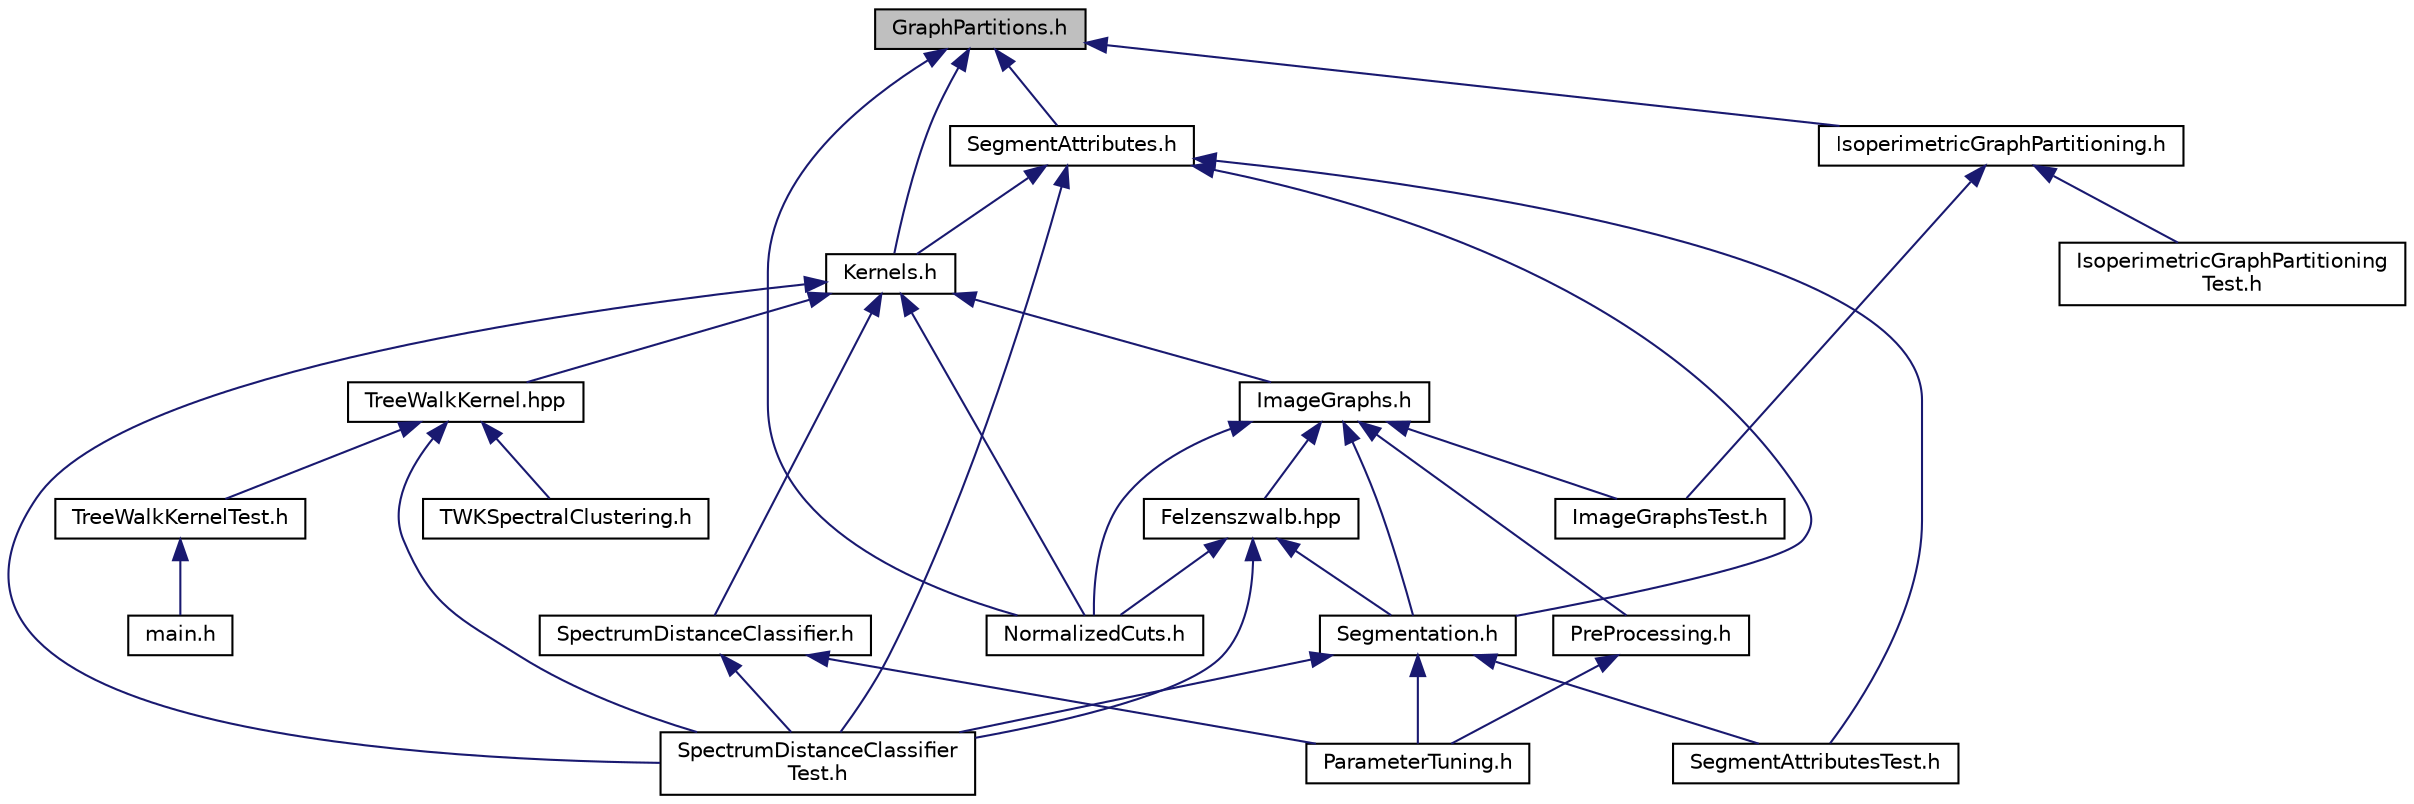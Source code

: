digraph "GraphPartitions.h"
{
  edge [fontname="Helvetica",fontsize="10",labelfontname="Helvetica",labelfontsize="10"];
  node [fontname="Helvetica",fontsize="10",shape=record];
  Node1 [label="GraphPartitions.h",height=0.2,width=0.4,color="black", fillcolor="grey75", style="filled" fontcolor="black"];
  Node1 -> Node2 [dir="back",color="midnightblue",fontsize="10",style="solid",fontname="Helvetica"];
  Node2 [label="Kernels.h",height=0.2,width=0.4,color="black", fillcolor="white", style="filled",URL="$_kernels_8h.html"];
  Node2 -> Node3 [dir="back",color="midnightblue",fontsize="10",style="solid",fontname="Helvetica"];
  Node3 [label="ImageGraphs.h",height=0.2,width=0.4,color="black", fillcolor="white", style="filled",URL="$_image_graphs_8h.html"];
  Node3 -> Node4 [dir="back",color="midnightblue",fontsize="10",style="solid",fontname="Helvetica"];
  Node4 [label="Felzenszwalb.hpp",height=0.2,width=0.4,color="black", fillcolor="white", style="filled",URL="$_felzenszwalb_8hpp.html"];
  Node4 -> Node5 [dir="back",color="midnightblue",fontsize="10",style="solid",fontname="Helvetica"];
  Node5 [label="NormalizedCuts.h",height=0.2,width=0.4,color="black", fillcolor="white", style="filled",URL="$_normalized_cuts_8h.html"];
  Node4 -> Node6 [dir="back",color="midnightblue",fontsize="10",style="solid",fontname="Helvetica"];
  Node6 [label="Segmentation.h",height=0.2,width=0.4,color="black", fillcolor="white", style="filled",URL="$_segmentation_8h.html"];
  Node6 -> Node7 [dir="back",color="midnightblue",fontsize="10",style="solid",fontname="Helvetica"];
  Node7 [label="ParameterTuning.h",height=0.2,width=0.4,color="black", fillcolor="white", style="filled",URL="$_parameter_tuning_8h_source.html"];
  Node6 -> Node8 [dir="back",color="midnightblue",fontsize="10",style="solid",fontname="Helvetica"];
  Node8 [label="SegmentAttributesTest.h",height=0.2,width=0.4,color="black", fillcolor="white", style="filled",URL="$_segment_attributes_test_8h_source.html"];
  Node6 -> Node9 [dir="back",color="midnightblue",fontsize="10",style="solid",fontname="Helvetica"];
  Node9 [label="SpectrumDistanceClassifier\lTest.h",height=0.2,width=0.4,color="black", fillcolor="white", style="filled",URL="$_spectrum_distance_classifier_test_8h_source.html"];
  Node4 -> Node9 [dir="back",color="midnightblue",fontsize="10",style="solid",fontname="Helvetica"];
  Node3 -> Node10 [dir="back",color="midnightblue",fontsize="10",style="solid",fontname="Helvetica"];
  Node10 [label="ImageGraphsTest.h",height=0.2,width=0.4,color="black", fillcolor="white", style="filled",URL="$_image_graphs_test_8h_source.html"];
  Node3 -> Node5 [dir="back",color="midnightblue",fontsize="10",style="solid",fontname="Helvetica"];
  Node3 -> Node11 [dir="back",color="midnightblue",fontsize="10",style="solid",fontname="Helvetica"];
  Node11 [label="PreProcessing.h",height=0.2,width=0.4,color="black", fillcolor="white", style="filled",URL="$_pre_processing_8h_source.html"];
  Node11 -> Node7 [dir="back",color="midnightblue",fontsize="10",style="solid",fontname="Helvetica"];
  Node3 -> Node6 [dir="back",color="midnightblue",fontsize="10",style="solid",fontname="Helvetica"];
  Node2 -> Node12 [dir="back",color="midnightblue",fontsize="10",style="solid",fontname="Helvetica"];
  Node12 [label="TreeWalkKernel.hpp",height=0.2,width=0.4,color="black", fillcolor="white", style="filled",URL="$_tree_walk_kernel_8hpp.html"];
  Node12 -> Node13 [dir="back",color="midnightblue",fontsize="10",style="solid",fontname="Helvetica"];
  Node13 [label="TreeWalkKernelTest.h",height=0.2,width=0.4,color="black", fillcolor="white", style="filled",URL="$_tree_walk_kernel_test_8h_source.html"];
  Node13 -> Node14 [dir="back",color="midnightblue",fontsize="10",style="solid",fontname="Helvetica"];
  Node14 [label="main.h",height=0.2,width=0.4,color="black", fillcolor="white", style="filled",URL="$main_8h_source.html"];
  Node12 -> Node9 [dir="back",color="midnightblue",fontsize="10",style="solid",fontname="Helvetica"];
  Node12 -> Node15 [dir="back",color="midnightblue",fontsize="10",style="solid",fontname="Helvetica"];
  Node15 [label="TWKSpectralClustering.h",height=0.2,width=0.4,color="black", fillcolor="white", style="filled",URL="$_t_w_k_spectral_clustering_8h.html"];
  Node2 -> Node5 [dir="back",color="midnightblue",fontsize="10",style="solid",fontname="Helvetica"];
  Node2 -> Node16 [dir="back",color="midnightblue",fontsize="10",style="solid",fontname="Helvetica"];
  Node16 [label="SpectrumDistanceClassifier.h",height=0.2,width=0.4,color="black", fillcolor="white", style="filled",URL="$_spectrum_distance_classifier_8h.html"];
  Node16 -> Node7 [dir="back",color="midnightblue",fontsize="10",style="solid",fontname="Helvetica"];
  Node16 -> Node9 [dir="back",color="midnightblue",fontsize="10",style="solid",fontname="Helvetica"];
  Node2 -> Node9 [dir="back",color="midnightblue",fontsize="10",style="solid",fontname="Helvetica"];
  Node1 -> Node17 [dir="back",color="midnightblue",fontsize="10",style="solid",fontname="Helvetica"];
  Node17 [label="SegmentAttributes.h",height=0.2,width=0.4,color="black", fillcolor="white", style="filled",URL="$_segment_attributes_8h.html"];
  Node17 -> Node2 [dir="back",color="midnightblue",fontsize="10",style="solid",fontname="Helvetica"];
  Node17 -> Node6 [dir="back",color="midnightblue",fontsize="10",style="solid",fontname="Helvetica"];
  Node17 -> Node8 [dir="back",color="midnightblue",fontsize="10",style="solid",fontname="Helvetica"];
  Node17 -> Node9 [dir="back",color="midnightblue",fontsize="10",style="solid",fontname="Helvetica"];
  Node1 -> Node18 [dir="back",color="midnightblue",fontsize="10",style="solid",fontname="Helvetica"];
  Node18 [label="IsoperimetricGraphPartitioning.h",height=0.2,width=0.4,color="black", fillcolor="white", style="filled",URL="$_isoperimetric_graph_partitioning_8h.html"];
  Node18 -> Node10 [dir="back",color="midnightblue",fontsize="10",style="solid",fontname="Helvetica"];
  Node18 -> Node19 [dir="back",color="midnightblue",fontsize="10",style="solid",fontname="Helvetica"];
  Node19 [label="IsoperimetricGraphPartitioning\lTest.h",height=0.2,width=0.4,color="black", fillcolor="white", style="filled",URL="$_isoperimetric_graph_partitioning_test_8h_source.html"];
  Node1 -> Node5 [dir="back",color="midnightblue",fontsize="10",style="solid",fontname="Helvetica"];
}
